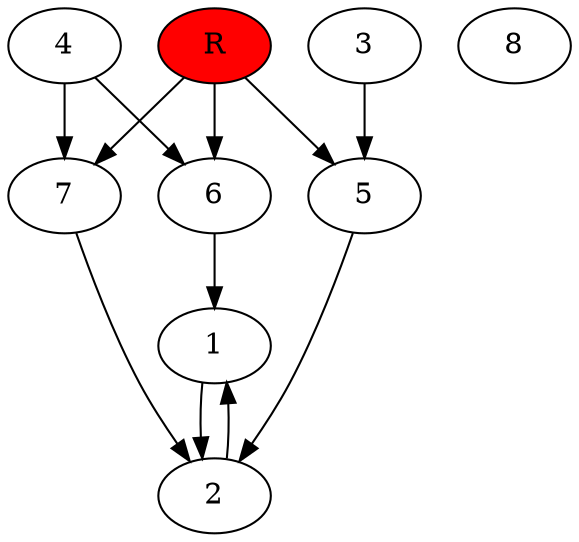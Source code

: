 digraph prb27379 {
	1
	2
	3
	4
	5
	6
	7
	8
	R [fillcolor="#ff0000" style=filled]
	1 -> 2
	2 -> 1
	3 -> 5
	4 -> 6
	4 -> 7
	5 -> 2
	6 -> 1
	7 -> 2
	R -> 5
	R -> 6
	R -> 7
}
